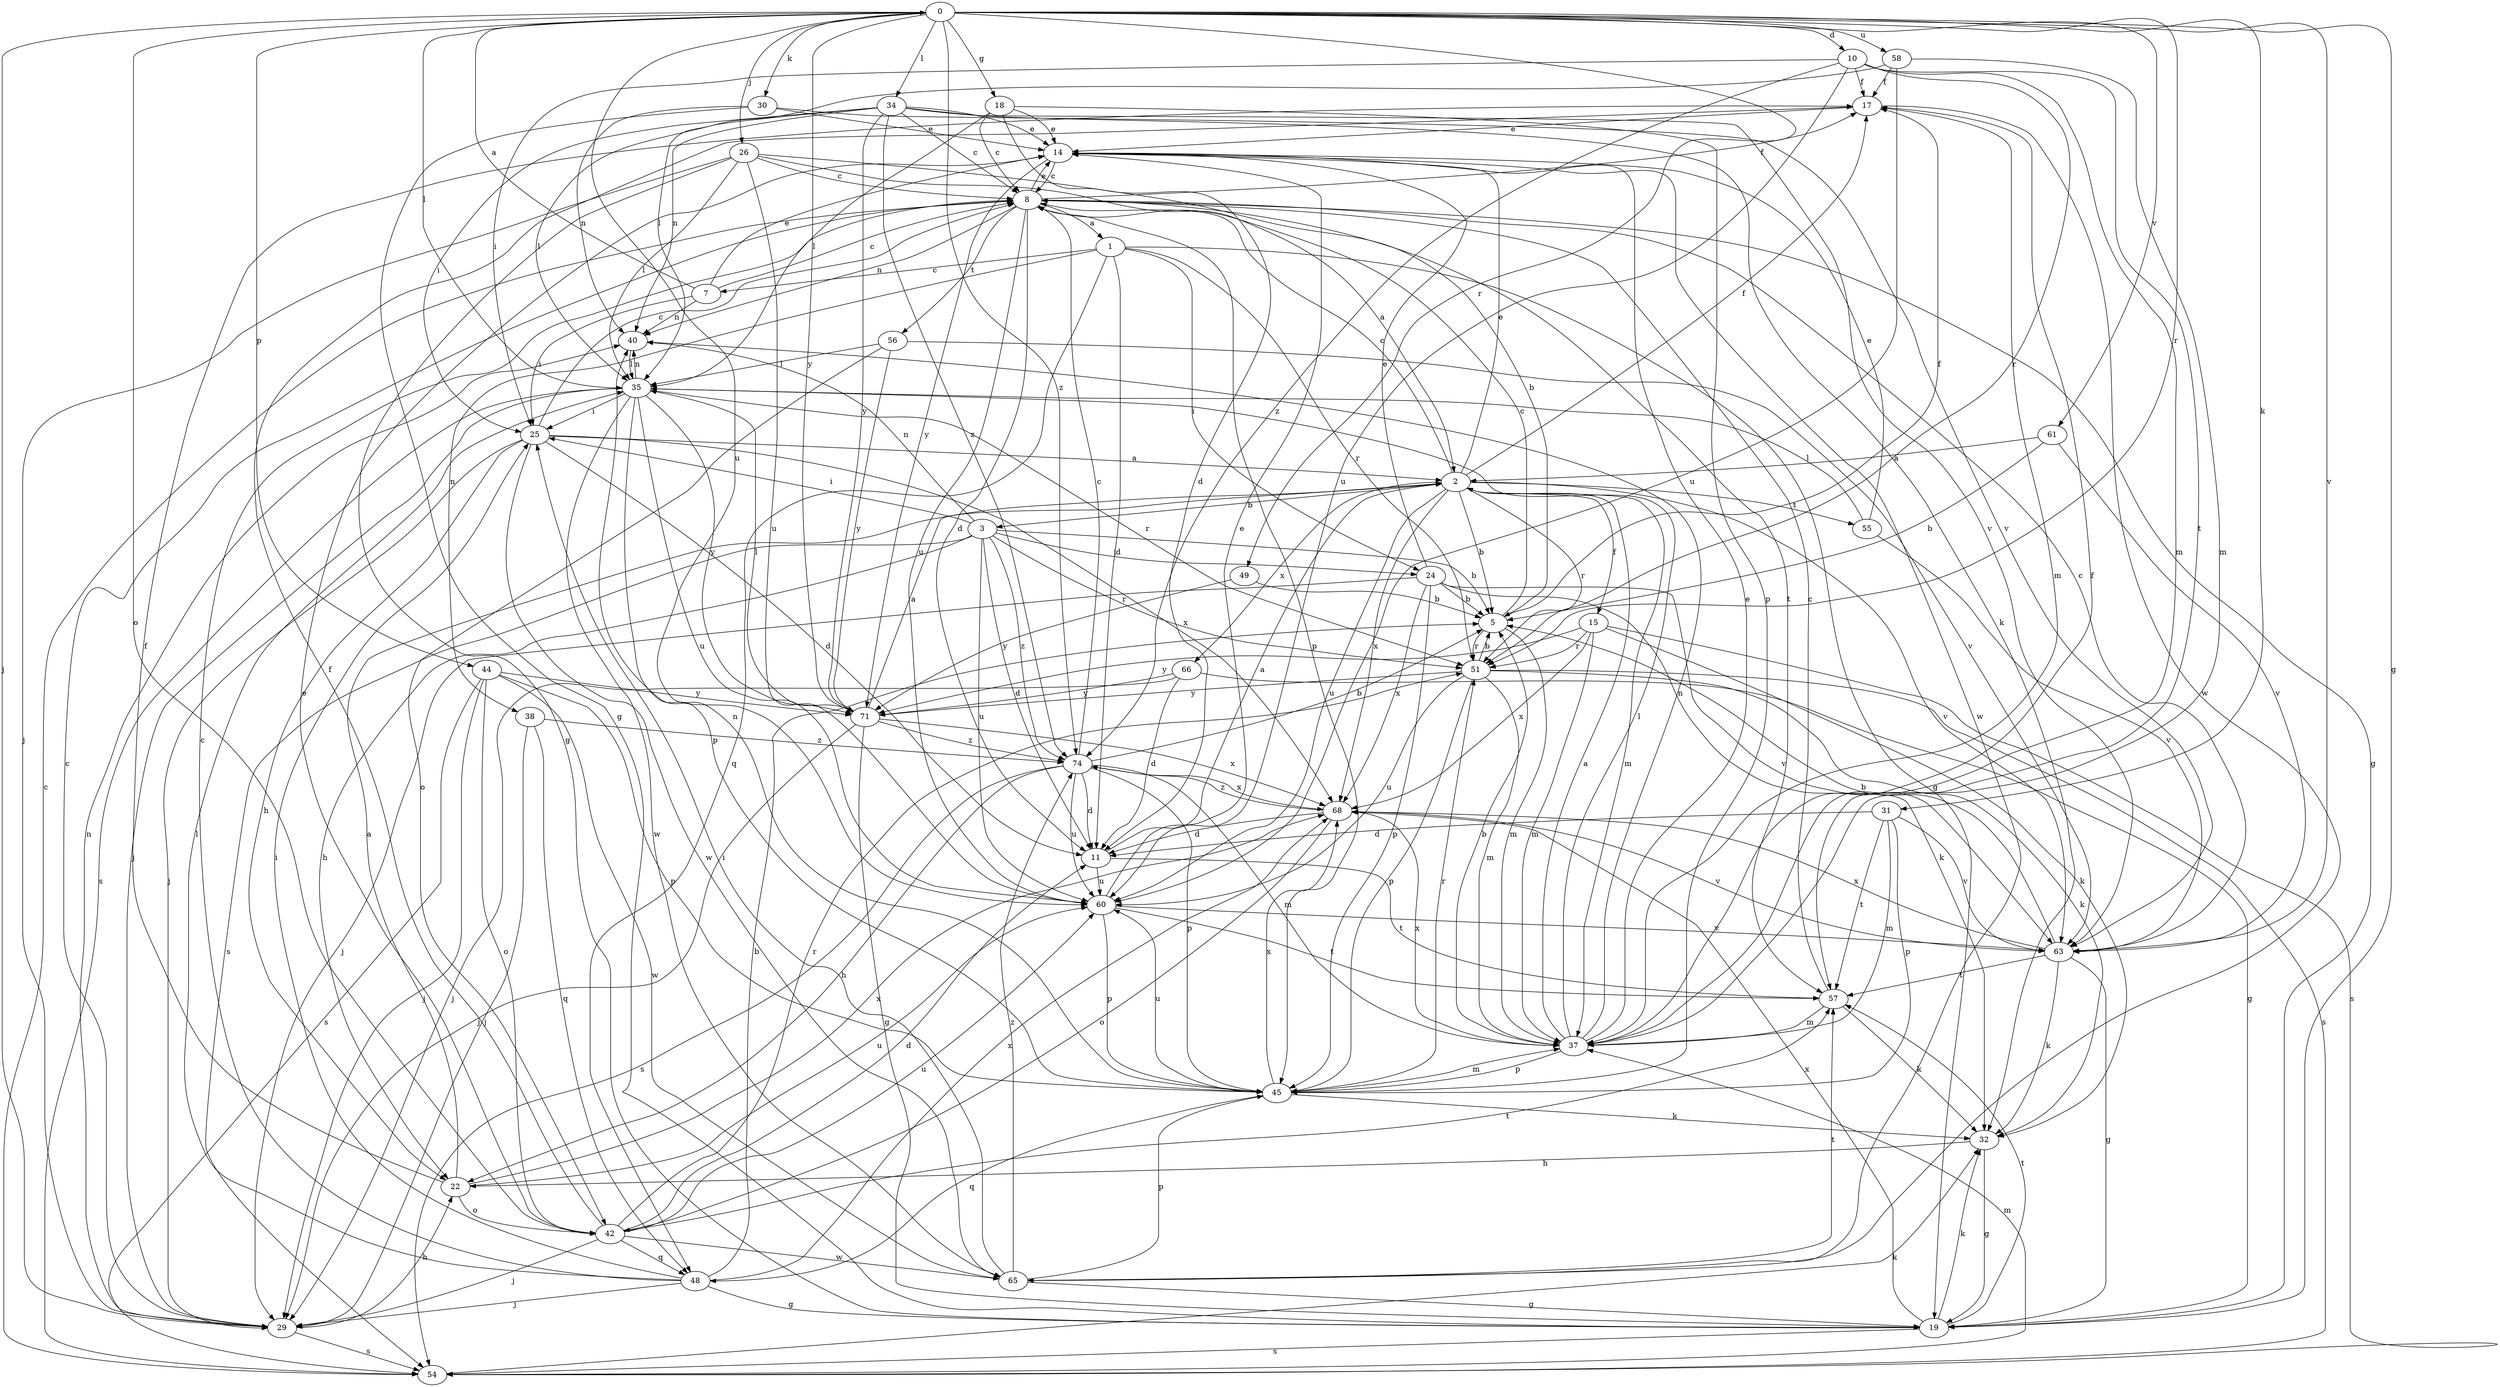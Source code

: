 strict digraph  {
0;
1;
2;
3;
5;
7;
8;
10;
11;
14;
15;
17;
18;
19;
22;
24;
25;
26;
29;
30;
31;
32;
34;
35;
37;
38;
40;
42;
44;
45;
48;
49;
51;
54;
55;
56;
57;
58;
60;
61;
63;
65;
66;
68;
71;
74;
0 -> 10  [label=d];
0 -> 18  [label=g];
0 -> 19  [label=g];
0 -> 26  [label=j];
0 -> 29  [label=j];
0 -> 30  [label=k];
0 -> 31  [label=k];
0 -> 34  [label=l];
0 -> 35  [label=l];
0 -> 42  [label=o];
0 -> 44  [label=p];
0 -> 49  [label=r];
0 -> 51  [label=r];
0 -> 58  [label=u];
0 -> 60  [label=u];
0 -> 61  [label=v];
0 -> 63  [label=v];
0 -> 71  [label=y];
0 -> 74  [label=z];
1 -> 7  [label=c];
1 -> 11  [label=d];
1 -> 19  [label=g];
1 -> 24  [label=i];
1 -> 38  [label=n];
1 -> 48  [label=q];
1 -> 51  [label=r];
2 -> 3  [label=b];
2 -> 5  [label=b];
2 -> 8  [label=c];
2 -> 14  [label=e];
2 -> 15  [label=f];
2 -> 17  [label=f];
2 -> 37  [label=m];
2 -> 51  [label=r];
2 -> 55  [label=t];
2 -> 60  [label=u];
2 -> 63  [label=v];
2 -> 66  [label=x];
2 -> 68  [label=x];
3 -> 5  [label=b];
3 -> 11  [label=d];
3 -> 22  [label=h];
3 -> 24  [label=i];
3 -> 25  [label=i];
3 -> 40  [label=n];
3 -> 51  [label=r];
3 -> 54  [label=s];
3 -> 60  [label=u];
3 -> 74  [label=z];
5 -> 8  [label=c];
5 -> 17  [label=f];
5 -> 37  [label=m];
5 -> 51  [label=r];
7 -> 0  [label=a];
7 -> 8  [label=c];
7 -> 14  [label=e];
7 -> 25  [label=i];
7 -> 40  [label=n];
8 -> 1  [label=a];
8 -> 11  [label=d];
8 -> 14  [label=e];
8 -> 17  [label=f];
8 -> 19  [label=g];
8 -> 40  [label=n];
8 -> 45  [label=p];
8 -> 56  [label=t];
8 -> 57  [label=t];
8 -> 60  [label=u];
10 -> 17  [label=f];
10 -> 25  [label=i];
10 -> 37  [label=m];
10 -> 51  [label=r];
10 -> 57  [label=t];
10 -> 60  [label=u];
10 -> 74  [label=z];
11 -> 2  [label=a];
11 -> 57  [label=t];
11 -> 60  [label=u];
14 -> 8  [label=c];
14 -> 65  [label=w];
14 -> 71  [label=y];
15 -> 32  [label=k];
15 -> 37  [label=m];
15 -> 51  [label=r];
15 -> 54  [label=s];
15 -> 68  [label=x];
15 -> 71  [label=y];
17 -> 14  [label=e];
17 -> 37  [label=m];
17 -> 65  [label=w];
18 -> 8  [label=c];
18 -> 11  [label=d];
18 -> 14  [label=e];
18 -> 35  [label=l];
18 -> 45  [label=p];
19 -> 32  [label=k];
19 -> 54  [label=s];
19 -> 57  [label=t];
19 -> 68  [label=x];
22 -> 2  [label=a];
22 -> 17  [label=f];
22 -> 42  [label=o];
22 -> 60  [label=u];
22 -> 68  [label=x];
24 -> 5  [label=b];
24 -> 14  [label=e];
24 -> 29  [label=j];
24 -> 32  [label=k];
24 -> 45  [label=p];
24 -> 63  [label=v];
24 -> 68  [label=x];
25 -> 2  [label=a];
25 -> 8  [label=c];
25 -> 11  [label=d];
25 -> 22  [label=h];
25 -> 29  [label=j];
25 -> 65  [label=w];
25 -> 68  [label=x];
26 -> 2  [label=a];
26 -> 5  [label=b];
26 -> 8  [label=c];
26 -> 19  [label=g];
26 -> 29  [label=j];
26 -> 35  [label=l];
26 -> 60  [label=u];
29 -> 8  [label=c];
29 -> 22  [label=h];
29 -> 40  [label=n];
29 -> 54  [label=s];
30 -> 14  [label=e];
30 -> 19  [label=g];
30 -> 40  [label=n];
30 -> 63  [label=v];
31 -> 11  [label=d];
31 -> 37  [label=m];
31 -> 45  [label=p];
31 -> 57  [label=t];
31 -> 63  [label=v];
32 -> 19  [label=g];
32 -> 22  [label=h];
34 -> 8  [label=c];
34 -> 14  [label=e];
34 -> 25  [label=i];
34 -> 32  [label=k];
34 -> 35  [label=l];
34 -> 40  [label=n];
34 -> 63  [label=v];
34 -> 71  [label=y];
34 -> 74  [label=z];
35 -> 25  [label=i];
35 -> 29  [label=j];
35 -> 40  [label=n];
35 -> 45  [label=p];
35 -> 51  [label=r];
35 -> 54  [label=s];
35 -> 60  [label=u];
35 -> 65  [label=w];
35 -> 71  [label=y];
37 -> 2  [label=a];
37 -> 5  [label=b];
37 -> 14  [label=e];
37 -> 17  [label=f];
37 -> 35  [label=l];
37 -> 40  [label=n];
37 -> 45  [label=p];
37 -> 68  [label=x];
38 -> 29  [label=j];
38 -> 48  [label=q];
38 -> 74  [label=z];
40 -> 35  [label=l];
42 -> 11  [label=d];
42 -> 14  [label=e];
42 -> 17  [label=f];
42 -> 29  [label=j];
42 -> 48  [label=q];
42 -> 51  [label=r];
42 -> 57  [label=t];
42 -> 60  [label=u];
42 -> 65  [label=w];
44 -> 29  [label=j];
44 -> 42  [label=o];
44 -> 45  [label=p];
44 -> 54  [label=s];
44 -> 65  [label=w];
44 -> 71  [label=y];
45 -> 32  [label=k];
45 -> 37  [label=m];
45 -> 40  [label=n];
45 -> 48  [label=q];
45 -> 51  [label=r];
45 -> 60  [label=u];
45 -> 68  [label=x];
48 -> 5  [label=b];
48 -> 8  [label=c];
48 -> 19  [label=g];
48 -> 25  [label=i];
48 -> 29  [label=j];
48 -> 35  [label=l];
48 -> 68  [label=x];
49 -> 5  [label=b];
49 -> 71  [label=y];
51 -> 5  [label=b];
51 -> 32  [label=k];
51 -> 37  [label=m];
51 -> 45  [label=p];
51 -> 54  [label=s];
51 -> 60  [label=u];
51 -> 71  [label=y];
54 -> 8  [label=c];
54 -> 32  [label=k];
54 -> 37  [label=m];
55 -> 14  [label=e];
55 -> 35  [label=l];
55 -> 63  [label=v];
56 -> 35  [label=l];
56 -> 42  [label=o];
56 -> 63  [label=v];
56 -> 71  [label=y];
57 -> 8  [label=c];
57 -> 32  [label=k];
57 -> 37  [label=m];
58 -> 17  [label=f];
58 -> 35  [label=l];
58 -> 37  [label=m];
58 -> 60  [label=u];
60 -> 14  [label=e];
60 -> 45  [label=p];
60 -> 57  [label=t];
60 -> 63  [label=v];
61 -> 2  [label=a];
61 -> 5  [label=b];
61 -> 63  [label=v];
63 -> 5  [label=b];
63 -> 8  [label=c];
63 -> 19  [label=g];
63 -> 32  [label=k];
63 -> 57  [label=t];
63 -> 68  [label=x];
65 -> 19  [label=g];
65 -> 25  [label=i];
65 -> 45  [label=p];
65 -> 57  [label=t];
65 -> 74  [label=z];
66 -> 11  [label=d];
66 -> 19  [label=g];
66 -> 29  [label=j];
66 -> 71  [label=y];
68 -> 11  [label=d];
68 -> 42  [label=o];
68 -> 63  [label=v];
68 -> 74  [label=z];
71 -> 2  [label=a];
71 -> 19  [label=g];
71 -> 29  [label=j];
71 -> 35  [label=l];
71 -> 68  [label=x];
71 -> 74  [label=z];
74 -> 5  [label=b];
74 -> 8  [label=c];
74 -> 11  [label=d];
74 -> 22  [label=h];
74 -> 37  [label=m];
74 -> 45  [label=p];
74 -> 54  [label=s];
74 -> 60  [label=u];
74 -> 68  [label=x];
}
